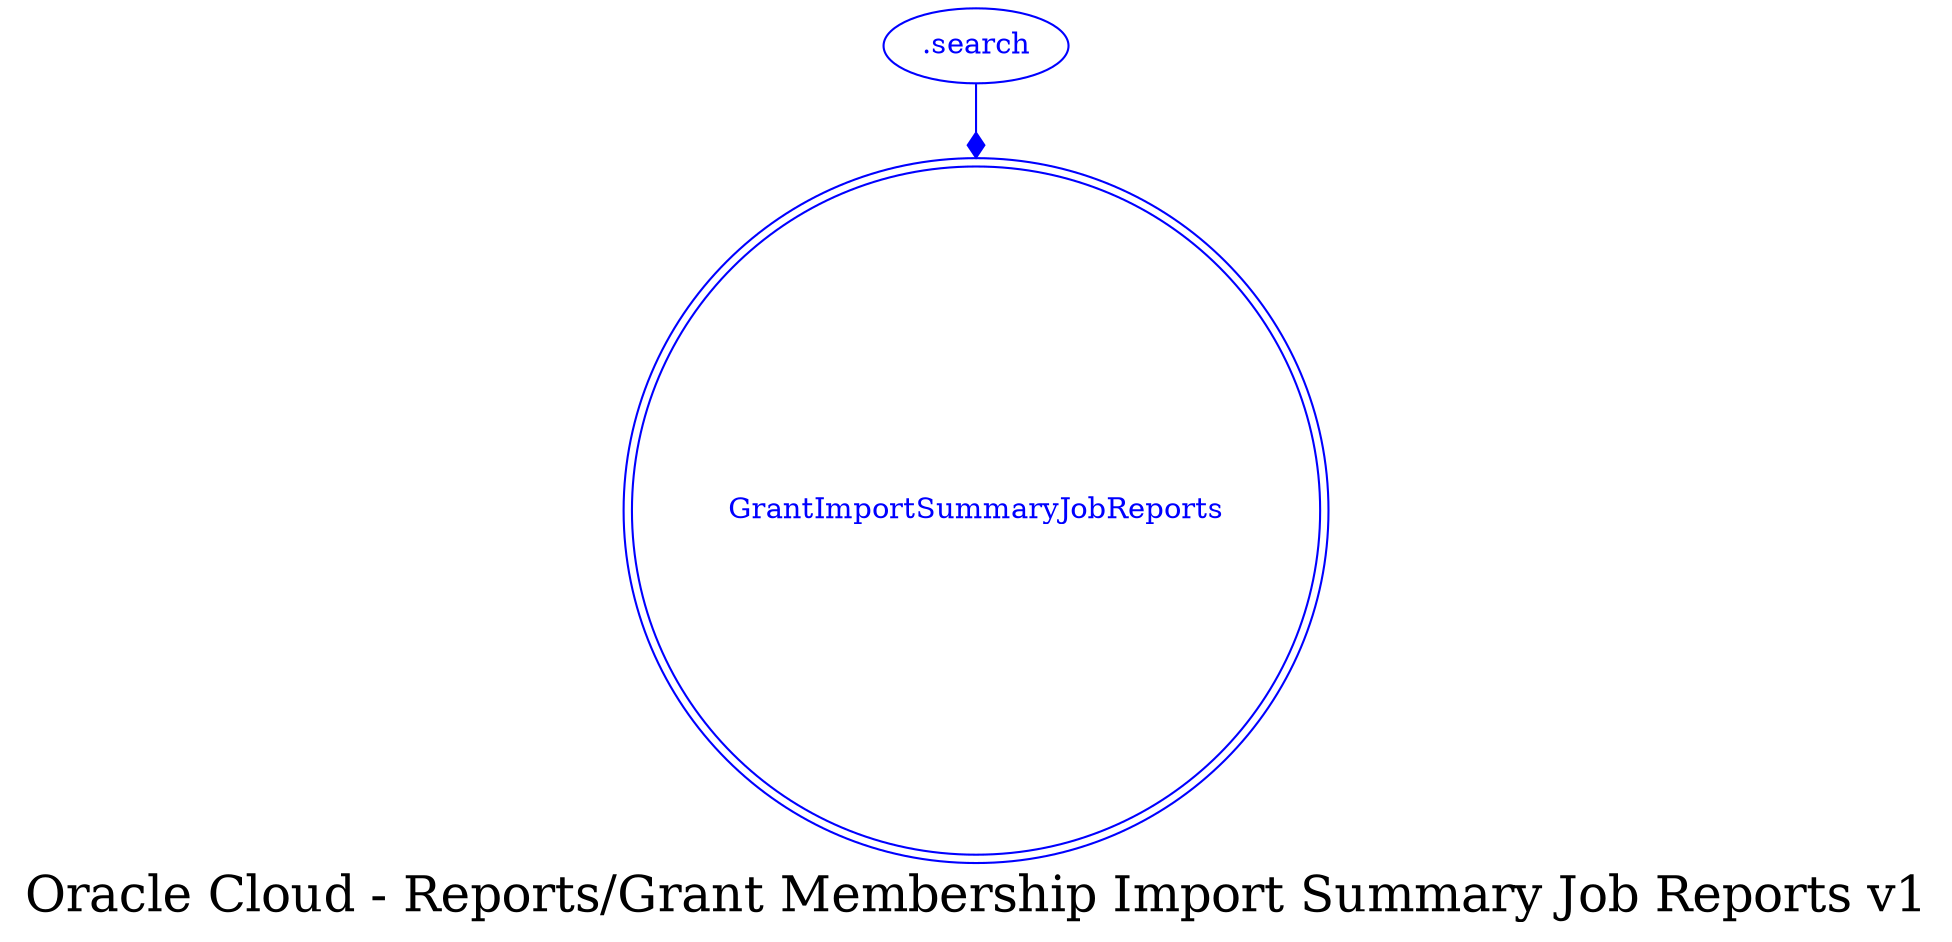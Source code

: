 digraph LexiconGraph {
graph[label="Oracle Cloud - Reports/Grant Membership Import Summary Job Reports v1", fontsize=24]
splines=true
"GrantImportSummaryJobReports" [color=blue, fontcolor=blue, shape=doublecircle]
".search" -> "GrantImportSummaryJobReports" [color=blue, fontcolor=blue, arrowhead=diamond, arrowtail=none]
".search" [color=blue, fontcolor=blue, shape=ellipse]
}

